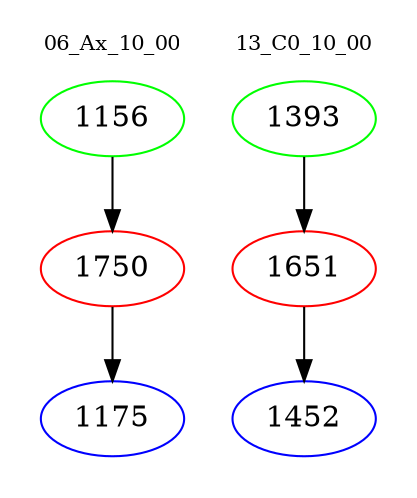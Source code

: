 digraph{
subgraph cluster_0 {
color = white
label = "06_Ax_10_00";
fontsize=10;
T0_1156 [label="1156", color="green"]
T0_1156 -> T0_1750 [color="black"]
T0_1750 [label="1750", color="red"]
T0_1750 -> T0_1175 [color="black"]
T0_1175 [label="1175", color="blue"]
}
subgraph cluster_1 {
color = white
label = "13_C0_10_00";
fontsize=10;
T1_1393 [label="1393", color="green"]
T1_1393 -> T1_1651 [color="black"]
T1_1651 [label="1651", color="red"]
T1_1651 -> T1_1452 [color="black"]
T1_1452 [label="1452", color="blue"]
}
}
